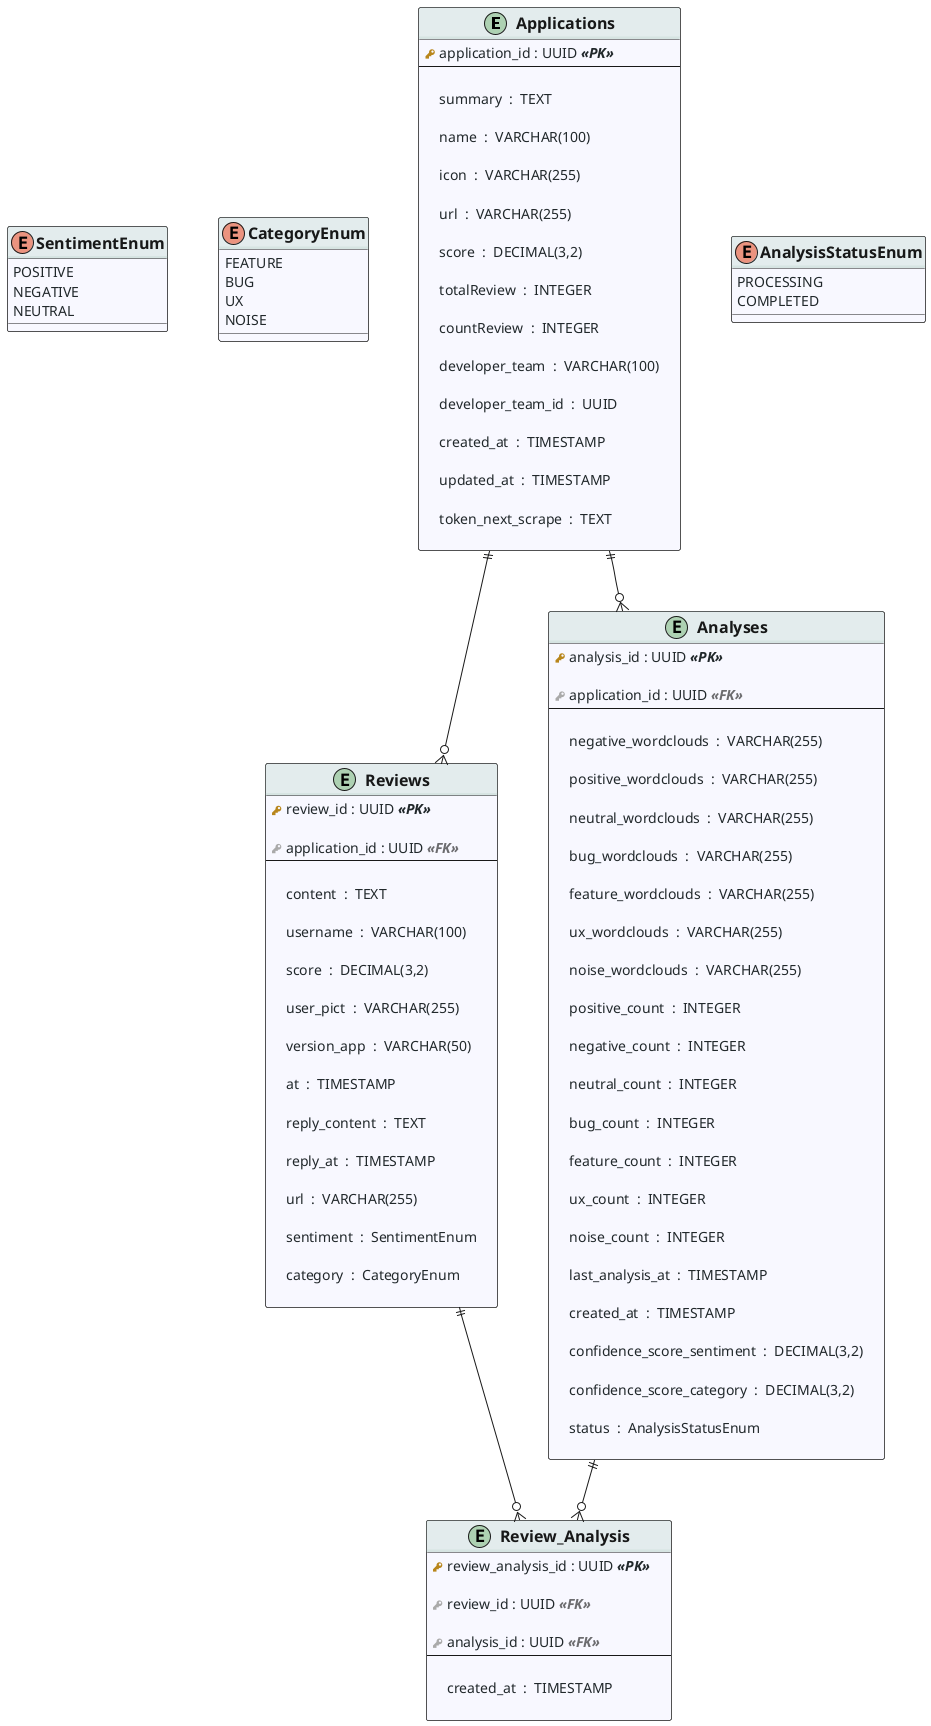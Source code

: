 @startuml ERD Analisis Review with Summary

!define pk(x,y) <color:#b8861b><&key></color> x : y <i><b><<PK>></b></i> <color:transparent><&media-record></color>
!define fk(x, y) <color:#aaaaaa><&key></color> x : y <color:#00000090><i><b><<FK>></b></i></color> <color:transparent><&media-record></color>
!define column(x,y) <color:transparent><&media-record></color> x  :  y <color:transparent><&media-record></color>

<style>
  classDiagram {
    class {
      FontName Menlo
      FontColor #21282B
      BackgroundColor #F8F8FF
      FontSize 14
      Padding 100
      Margin 103
    }
    header {
      FontSize 16
      FontColor #171818
      FontStyle bold
      BackgroundColor #C0D6D060
    }
  }
</style>

skinparam nodesep 50

entity Applications {
  pk(application_id, UUID)
  --

  column(summary, TEXT)
  
  column(name, VARCHAR(100)) 

  column(icon, VARCHAR(255))

  column(url, VARCHAR(255))

  column(score, DECIMAL(3,2))

  column(totalReview, INTEGER)

  column(countReview, INTEGER)

  column(developer_team, VARCHAR(100))

  column(developer_team_id, UUID)

  column(created_at, TIMESTAMP) 

  column(updated_at, TIMESTAMP) 

  column(token_next_scrape, TEXT)

}

entity Reviews {
  pk(review_id, UUID)

  fk(application_id, UUID)
  --
  
  column(content, TEXT)

  column(username, VARCHAR(100))

  column(score, DECIMAL(3,2))

  column(user_pict, VARCHAR(255))

  column(version_app, VARCHAR(50))

  column(at, TIMESTAMP)

  column(reply_content, TEXT)

  column(reply_at, TIMESTAMP)

  column(url, VARCHAR(255))

  column(sentiment, SentimentEnum)

  column(category, CategoryEnum)

}

entity Analyses {
  pk(analysis_id, UUID) 

  fk(application_id, UUID)
  --

  column(negative_wordclouds,  VARCHAR(255))

  column(positive_wordclouds,  VARCHAR(255))

  column(neutral_wordclouds,  VARCHAR(255))

  column(bug_wordclouds,  VARCHAR(255))

  column(feature_wordclouds,  VARCHAR(255))

  column(ux_wordclouds,  VARCHAR(255))

  column(noise_wordclouds,  VARCHAR(255))

  column(positive_count,  INTEGER)

  column(negative_count,  INTEGER)

  column(neutral_count ,  INTEGER)

  column(bug_count ,  INTEGER)

  column(feature_count ,  INTEGER)

  column(ux_count ,  INTEGER)

  column(noise_count ,  INTEGER)

  column(last_analysis_at,  TIMESTAMP)

  column(created_at,  TIMESTAMP)

  column(confidence_score_sentiment, DECIMAL(3,2))

  column(confidence_score_category, DECIMAL(3,2))

  column(status, AnalysisStatusEnum)

}

entity Review_Analysis {
  pk(review_analysis_id, UUID)

  fk(review_id, UUID)

  fk(analysis_id, UUID)
  --

  column(created_at, TIMESTAMP)

}

enum SentimentEnum {
  POSITIVE
  NEGATIVE
  NEUTRAL
}

enum CategoryEnum {
  FEATURE
  BUG
  UX
  NOISE
}

enum AnalysisStatusEnum {
  PROCESSING
  COMPLETED
}

SentimentEnum -[hidden] CategoryEnum

Applications ||--o{ Reviews
Applications ||--o{ Analyses
Reviews ||--o{ Review_Analysis
Analyses ||--o{ Review_Analysis

@enduml
